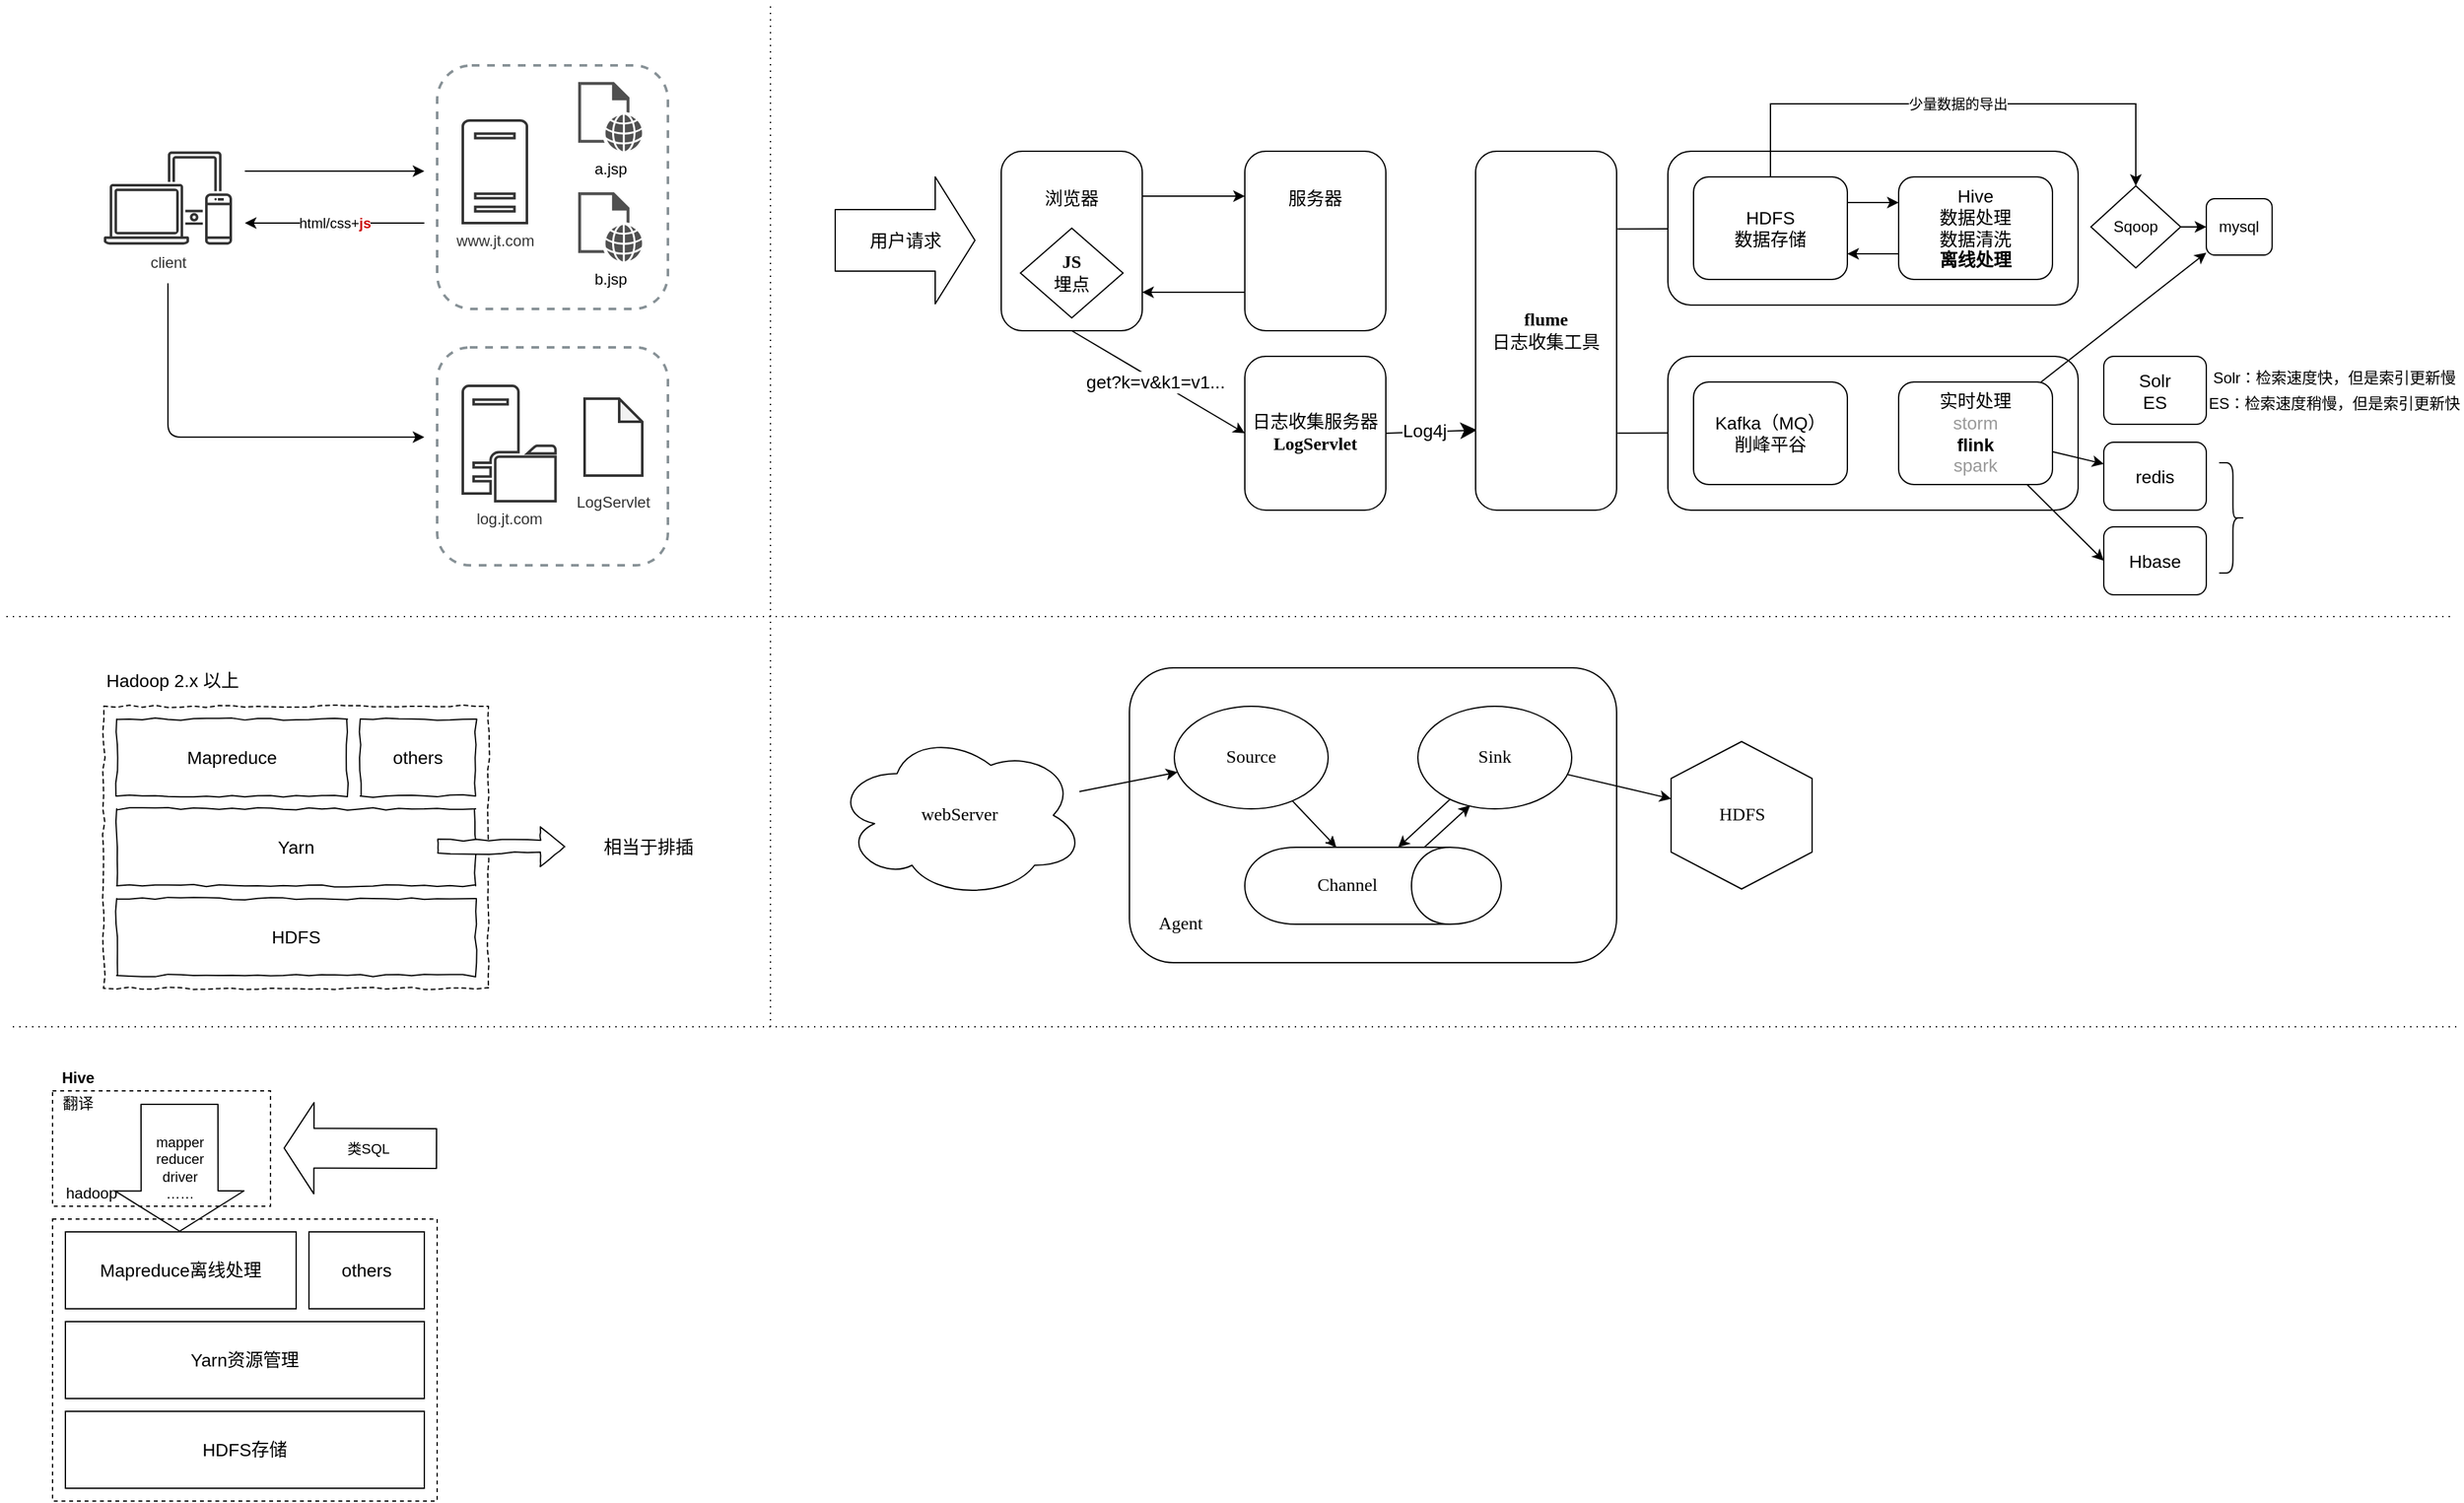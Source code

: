 <mxfile version="12.7.4" type="github" pages="3">
  <diagram id="cfbfceXpIu6t2mLNVUXp" name="第 1 页">
    <mxGraphModel dx="947" dy="578" grid="1" gridSize="10" guides="1" tooltips="1" connect="1" arrows="1" fold="1" page="1" pageScale="1" pageWidth="1920" pageHeight="1200" math="0" shadow="0">
      <root>
        <mxCell id="0" />
        <mxCell id="1" parent="0" />
        <mxCell id="2E9C-oRiKgwrVDnKCf8d-44" value="" style="rounded=0;whiteSpace=wrap;html=1;comic=0;dashed=1;" vertex="1" parent="1">
          <mxGeometry x="40" y="850" width="170" height="90" as="geometry" />
        </mxCell>
        <mxCell id="hn4-Lr6tndSpIhgOmaXY-10" value="" style="rounded=1;whiteSpace=wrap;html=1;strokeColor=#879196;strokeWidth=2;fillColor=none;dashed=1;fontColor=#333;" parent="1" vertex="1">
          <mxGeometry x="340" y="50" width="180" height="190" as="geometry" />
        </mxCell>
        <mxCell id="hn4-Lr6tndSpIhgOmaXY-13" value="" style="rounded=1;whiteSpace=wrap;html=1;strokeColor=#879196;strokeWidth=2;fillColor=none;dashed=1;fontColor=#333;" parent="1" vertex="1">
          <mxGeometry x="340" y="270" width="180" height="170" as="geometry" />
        </mxCell>
        <mxCell id="hn4-Lr6tndSpIhgOmaXY-3" value="client" style="outlineConnect=0;gradientColor=none;fontColor=#333;strokeColor=none;fillColor=#333;dashed=0;verticalLabelPosition=bottom;verticalAlign=top;align=center;html=1;fontSize=12;fontStyle=0;aspect=fixed;shape=mxgraph.aws4.illustration_devices;pointerEvents=1" parent="1" vertex="1">
          <mxGeometry x="80" y="117" width="100" height="73" as="geometry" />
        </mxCell>
        <mxCell id="hn4-Lr6tndSpIhgOmaXY-5" value="www.jt.com" style="pointerEvents=1;shadow=0;dashed=0;html=1;strokeColor=#333;fillColor=none;labelPosition=center;verticalLabelPosition=bottom;verticalAlign=top;outlineConnect=0;align=center;shape=mxgraph.office.servers.server_generic;strokeWidth=2;fontColor=#333;" parent="1" vertex="1">
          <mxGeometry x="360" y="93" width="50" height="80" as="geometry" />
        </mxCell>
        <mxCell id="hn4-Lr6tndSpIhgOmaXY-6" value="" style="endArrow=classic;html=1;" parent="1" edge="1">
          <mxGeometry width="50" height="50" relative="1" as="geometry">
            <mxPoint x="190" y="132.5" as="sourcePoint" />
            <mxPoint x="330" y="132.5" as="targetPoint" />
          </mxGeometry>
        </mxCell>
        <mxCell id="hn4-Lr6tndSpIhgOmaXY-7" value="log.jt.com" style="pointerEvents=1;shadow=0;dashed=0;html=1;strokeColor=#333;fillColor=none;labelPosition=center;verticalLabelPosition=bottom;verticalAlign=top;outlineConnect=0;align=center;shape=mxgraph.office.servers.file_server;strokeWidth=2;fontColor=#333;" parent="1" vertex="1">
          <mxGeometry x="360.0" y="300" width="72.32" height="90" as="geometry" />
        </mxCell>
        <mxCell id="hn4-Lr6tndSpIhgOmaXY-8" value="a.jsp" style="pointerEvents=1;shadow=0;dashed=0;html=1;strokeColor=none;fillColor=#505050;labelPosition=center;verticalLabelPosition=bottom;verticalAlign=top;outlineConnect=0;align=center;shape=mxgraph.office.concepts.web_page;" parent="1" vertex="1">
          <mxGeometry x="450" y="63" width="50" height="54" as="geometry" />
        </mxCell>
        <mxCell id="hn4-Lr6tndSpIhgOmaXY-9" value="b.jsp" style="pointerEvents=1;shadow=0;dashed=0;html=1;strokeColor=none;fillColor=#505050;labelPosition=center;verticalLabelPosition=bottom;verticalAlign=top;outlineConnect=0;align=center;shape=mxgraph.office.concepts.web_page;" parent="1" vertex="1">
          <mxGeometry x="450" y="149" width="50" height="54" as="geometry" />
        </mxCell>
        <mxCell id="hn4-Lr6tndSpIhgOmaXY-11" value="html/css+&lt;b&gt;&lt;font color=&quot;#cc0000&quot;&gt;js&lt;/font&gt;&lt;/b&gt;" style="endArrow=classic;html=1;" parent="1" edge="1">
          <mxGeometry width="50" height="50" relative="1" as="geometry">
            <mxPoint x="330" y="173" as="sourcePoint" />
            <mxPoint x="190" y="173" as="targetPoint" />
            <mxPoint as="offset" />
          </mxGeometry>
        </mxCell>
        <mxCell id="hn4-Lr6tndSpIhgOmaXY-12" value="" style="endArrow=classic;html=1;" parent="1" edge="1">
          <mxGeometry width="50" height="50" relative="1" as="geometry">
            <mxPoint x="130" y="220" as="sourcePoint" />
            <mxPoint x="330" y="340" as="targetPoint" />
            <Array as="points">
              <mxPoint x="130" y="340" />
            </Array>
          </mxGeometry>
        </mxCell>
        <mxCell id="hn4-Lr6tndSpIhgOmaXY-18" value="&lt;br&gt;&lt;br&gt;&lt;br&gt;&lt;br&gt;&lt;br&gt;&lt;br&gt;&lt;br&gt;LogServlet" style="shape=note;whiteSpace=wrap;html=1;backgroundOutline=1;darkOpacity=0.05;shadow=0;strokeColor=#333333;strokeWidth=2;fillColor=none;fontColor=#333;size=18;" parent="1" vertex="1">
          <mxGeometry x="455" y="310" width="45" height="60" as="geometry" />
        </mxCell>
        <mxCell id="W54uMN7NJSDBKbqZ157n-1" value="" style="rounded=1;whiteSpace=wrap;html=1;fontSize=14;" vertex="1" parent="1">
          <mxGeometry x="1300" y="277" width="320" height="120" as="geometry" />
        </mxCell>
        <mxCell id="W54uMN7NJSDBKbqZ157n-2" style="edgeStyle=none;rounded=0;comic=0;orthogonalLoop=1;jettySize=auto;html=1;fontSize=14;entryX=1.006;entryY=0.224;entryDx=0;entryDy=0;entryPerimeter=0;endArrow=none;endFill=0;" edge="1" parent="1" source="W54uMN7NJSDBKbqZ157n-3">
          <mxGeometry relative="1" as="geometry">
            <mxPoint x="1260.66" y="177.64" as="targetPoint" />
          </mxGeometry>
        </mxCell>
        <mxCell id="W54uMN7NJSDBKbqZ157n-3" value="" style="rounded=1;whiteSpace=wrap;html=1;fontSize=14;" vertex="1" parent="1">
          <mxGeometry x="1300" y="117" width="320" height="120" as="geometry" />
        </mxCell>
        <mxCell id="W54uMN7NJSDBKbqZ157n-4" value="" style="edgeStyle=orthogonalEdgeStyle;rounded=0;orthogonalLoop=1;jettySize=auto;html=1;fontSize=14;exitX=1;exitY=0.25;exitDx=0;exitDy=0;entryX=0;entryY=0.25;entryDx=0;entryDy=0;" edge="1" parent="1" source="W54uMN7NJSDBKbqZ157n-6" target="W54uMN7NJSDBKbqZ157n-8">
          <mxGeometry relative="1" as="geometry" />
        </mxCell>
        <mxCell id="W54uMN7NJSDBKbqZ157n-5" value="get?k=v&amp;amp;k1=v1..." style="rounded=0;orthogonalLoop=1;jettySize=auto;html=1;entryX=0;entryY=0.5;entryDx=0;entryDy=0;fontSize=14;exitX=0.5;exitY=1;exitDx=0;exitDy=0;" edge="1" parent="1" source="W54uMN7NJSDBKbqZ157n-6" target="W54uMN7NJSDBKbqZ157n-11">
          <mxGeometry x="-0.027" y="-1" relative="1" as="geometry">
            <mxPoint as="offset" />
          </mxGeometry>
        </mxCell>
        <mxCell id="W54uMN7NJSDBKbqZ157n-6" value="浏览器&lt;br&gt;&lt;br&gt;&lt;br&gt;&lt;br&gt;&lt;br&gt;" style="rounded=1;whiteSpace=wrap;html=1;fontSize=14;" vertex="1" parent="1">
          <mxGeometry x="780" y="117" width="110" height="140" as="geometry" />
        </mxCell>
        <mxCell id="W54uMN7NJSDBKbqZ157n-7" style="edgeStyle=orthogonalEdgeStyle;rounded=0;orthogonalLoop=1;jettySize=auto;html=1;fontSize=14;" edge="1" parent="1" source="W54uMN7NJSDBKbqZ157n-8">
          <mxGeometry relative="1" as="geometry">
            <mxPoint x="890" y="227" as="targetPoint" />
            <Array as="points">
              <mxPoint x="890" y="227" />
            </Array>
          </mxGeometry>
        </mxCell>
        <mxCell id="W54uMN7NJSDBKbqZ157n-8" value="服务器&lt;br&gt;&lt;br&gt;&lt;br&gt;&lt;br&gt;&lt;br&gt;" style="rounded=1;whiteSpace=wrap;html=1;fontSize=14;" vertex="1" parent="1">
          <mxGeometry x="970" y="117" width="110" height="140" as="geometry" />
        </mxCell>
        <mxCell id="W54uMN7NJSDBKbqZ157n-9" value="&lt;b&gt;&lt;font face=&quot;Lucida Console&quot;&gt;JS&lt;/font&gt;&lt;/b&gt;&lt;br&gt;埋点" style="rhombus;whiteSpace=wrap;html=1;fontSize=14;" vertex="1" parent="1">
          <mxGeometry x="795" y="177" width="80" height="70" as="geometry" />
        </mxCell>
        <mxCell id="W54uMN7NJSDBKbqZ157n-10" value="Log4j" style="edgeStyle=none;rounded=0;orthogonalLoop=1;jettySize=auto;html=1;fontSize=14;exitX=1;exitY=0.5;exitDx=0;exitDy=0;entryX=0.01;entryY=0.777;entryDx=0;entryDy=0;entryPerimeter=0;endWidth=28.514;endSize=10.034;" edge="1" parent="1" source="W54uMN7NJSDBKbqZ157n-11" target="W54uMN7NJSDBKbqZ157n-12">
          <mxGeometry x="-0.156" y="1" relative="1" as="geometry">
            <mxPoint x="1080" y="358" as="sourcePoint" />
            <mxPoint x="1140.66" y="357.72" as="targetPoint" />
            <mxPoint as="offset" />
          </mxGeometry>
        </mxCell>
        <mxCell id="W54uMN7NJSDBKbqZ157n-11" value="日志收集服务器&lt;br&gt;&lt;b&gt;&lt;font face=&quot;Lucida Console&quot;&gt;LogServlet&lt;/font&gt;&lt;/b&gt;" style="rounded=1;whiteSpace=wrap;html=1;fontSize=14;" vertex="1" parent="1">
          <mxGeometry x="970" y="277" width="110" height="120" as="geometry" />
        </mxCell>
        <mxCell id="W54uMN7NJSDBKbqZ157n-12" value="&lt;font face=&quot;Lucida Console&quot;&gt;&lt;b&gt;flume&lt;/b&gt;&lt;/font&gt;&lt;br&gt;日志收集工具" style="rounded=1;whiteSpace=wrap;html=1;fontSize=14;" vertex="1" parent="1">
          <mxGeometry x="1150" y="117" width="110" height="280" as="geometry" />
        </mxCell>
        <mxCell id="W54uMN7NJSDBKbqZ157n-14" value="" style="edgeStyle=none;rounded=0;comic=0;orthogonalLoop=1;jettySize=auto;html=1;fontSize=14;exitX=1;exitY=0.25;exitDx=0;exitDy=0;entryX=0;entryY=0.25;entryDx=0;entryDy=0;" edge="1" parent="1" source="W54uMN7NJSDBKbqZ157n-15" target="W54uMN7NJSDBKbqZ157n-16">
          <mxGeometry relative="1" as="geometry" />
        </mxCell>
        <mxCell id="2E9C-oRiKgwrVDnKCf8d-19" value="少量数据的导出" style="edgeStyle=elbowEdgeStyle;rounded=0;orthogonalLoop=1;jettySize=auto;html=1;entryX=0.5;entryY=0;entryDx=0;entryDy=0;exitX=0.5;exitY=0;exitDx=0;exitDy=0;" edge="1" parent="1" source="W54uMN7NJSDBKbqZ157n-15" target="2E9C-oRiKgwrVDnKCf8d-18">
          <mxGeometry relative="1" as="geometry">
            <Array as="points">
              <mxPoint x="1522" y="80" />
            </Array>
          </mxGeometry>
        </mxCell>
        <mxCell id="W54uMN7NJSDBKbqZ157n-15" value="HDFS&lt;br&gt;数据存储" style="rounded=1;whiteSpace=wrap;html=1;fontSize=14;" vertex="1" parent="1">
          <mxGeometry x="1320" y="137" width="120" height="80" as="geometry" />
        </mxCell>
        <mxCell id="2E9C-oRiKgwrVDnKCf8d-17" style="edgeStyle=none;rounded=0;orthogonalLoop=1;jettySize=auto;html=1;entryX=1;entryY=0.75;entryDx=0;entryDy=0;exitX=0;exitY=0.75;exitDx=0;exitDy=0;" edge="1" parent="1" source="W54uMN7NJSDBKbqZ157n-16" target="W54uMN7NJSDBKbqZ157n-15">
          <mxGeometry relative="1" as="geometry" />
        </mxCell>
        <mxCell id="W54uMN7NJSDBKbqZ157n-16" value="Hive&lt;br&gt;数据处理&lt;br&gt;数据清洗&lt;br&gt;&lt;b&gt;离线处理&lt;/b&gt;" style="rounded=1;whiteSpace=wrap;html=1;fontSize=14;" vertex="1" parent="1">
          <mxGeometry x="1480" y="137" width="120" height="80" as="geometry" />
        </mxCell>
        <mxCell id="W54uMN7NJSDBKbqZ157n-18" value="Kafka（MQ）&lt;br&gt;削峰平谷" style="rounded=1;whiteSpace=wrap;html=1;fontSize=14;" vertex="1" parent="1">
          <mxGeometry x="1320" y="297" width="120" height="80" as="geometry" />
        </mxCell>
        <mxCell id="W54uMN7NJSDBKbqZ157n-20" style="edgeStyle=none;rounded=0;comic=0;orthogonalLoop=1;jettySize=auto;html=1;fontSize=14;entryX=1.006;entryY=0.224;entryDx=0;entryDy=0;entryPerimeter=0;endArrow=none;endFill=0;" edge="1" parent="1">
          <mxGeometry relative="1" as="geometry">
            <mxPoint x="1260.66" y="336.89" as="targetPoint" />
            <mxPoint x="1300" y="336.764" as="sourcePoint" />
          </mxGeometry>
        </mxCell>
        <mxCell id="W54uMN7NJSDBKbqZ157n-21" value="用户请求" style="shape=flexArrow;endArrow=classic;html=1;fontSize=14;endWidth=50;endSize=10;width=48;" edge="1" parent="1">
          <mxGeometry width="50" height="50" relative="1" as="geometry">
            <mxPoint x="650" y="186.5" as="sourcePoint" />
            <mxPoint x="760" y="186.5" as="targetPoint" />
          </mxGeometry>
        </mxCell>
        <mxCell id="W54uMN7NJSDBKbqZ157n-22" value="mysql" style="rounded=1;whiteSpace=wrap;html=1;" vertex="1" parent="1">
          <mxGeometry x="1720" y="154" width="51.33" height="44" as="geometry" />
        </mxCell>
        <mxCell id="tuWvKt4FF0OUbdxy8NSD-1" value="" style="rounded=0;whiteSpace=wrap;html=1;fontSize=14;dashed=1;comic=1;" vertex="1" parent="1">
          <mxGeometry x="80" y="550" width="300" height="220" as="geometry" />
        </mxCell>
        <mxCell id="tuWvKt4FF0OUbdxy8NSD-2" value="HDFS" style="rounded=0;whiteSpace=wrap;html=1;fontSize=14;comic=1;" vertex="1" parent="1">
          <mxGeometry x="90" y="700" width="280" height="60" as="geometry" />
        </mxCell>
        <mxCell id="tuWvKt4FF0OUbdxy8NSD-3" value="Yarn" style="rounded=0;whiteSpace=wrap;html=1;fontSize=14;comic=1;" vertex="1" parent="1">
          <mxGeometry x="90" y="630" width="280" height="60" as="geometry" />
        </mxCell>
        <mxCell id="tuWvKt4FF0OUbdxy8NSD-4" value="Mapreduce" style="rounded=0;whiteSpace=wrap;html=1;fontSize=14;comic=1;" vertex="1" parent="1">
          <mxGeometry x="90" y="560" width="180" height="60" as="geometry" />
        </mxCell>
        <mxCell id="tuWvKt4FF0OUbdxy8NSD-5" value="others" style="rounded=0;whiteSpace=wrap;html=1;fontSize=14;comic=1;" vertex="1" parent="1">
          <mxGeometry x="280" y="560" width="90" height="60" as="geometry" />
        </mxCell>
        <mxCell id="tuWvKt4FF0OUbdxy8NSD-6" value="Hadoop 2.x 以上" style="text;html=1;strokeColor=none;fillColor=none;align=left;verticalAlign=middle;whiteSpace=wrap;rounded=0;fontSize=14;comic=1;" vertex="1" parent="1">
          <mxGeometry x="80" y="520" width="119" height="20" as="geometry" />
        </mxCell>
        <mxCell id="tuWvKt4FF0OUbdxy8NSD-7" value="" style="shape=flexArrow;endArrow=classic;html=1;fontSize=14;fillColor=#ffffff;comic=1;" edge="1" parent="1">
          <mxGeometry width="50" height="50" relative="1" as="geometry">
            <mxPoint x="340" y="659.5" as="sourcePoint" />
            <mxPoint x="440" y="659.5" as="targetPoint" />
          </mxGeometry>
        </mxCell>
        <mxCell id="tuWvKt4FF0OUbdxy8NSD-8" value="相当于排插" style="text;html=1;strokeColor=none;fillColor=none;align=center;verticalAlign=middle;whiteSpace=wrap;rounded=0;fontSize=14;comic=1;" vertex="1" parent="1">
          <mxGeometry x="460" y="645" width="90" height="30" as="geometry" />
        </mxCell>
        <mxCell id="2E9C-oRiKgwrVDnKCf8d-1" value="" style="rounded=1;whiteSpace=wrap;html=1;fontSize=14;comic=0;fontFamily=Comic Sans MS;" vertex="1" parent="1">
          <mxGeometry x="880" y="520" width="380" height="230" as="geometry" />
        </mxCell>
        <mxCell id="2E9C-oRiKgwrVDnKCf8d-2" style="rounded=0;comic=0;orthogonalLoop=1;jettySize=auto;html=1;fontSize=14;fontFamily=Comic Sans MS;" edge="1" parent="1" source="2E9C-oRiKgwrVDnKCf8d-3" target="2E9C-oRiKgwrVDnKCf8d-5">
          <mxGeometry relative="1" as="geometry" />
        </mxCell>
        <mxCell id="2E9C-oRiKgwrVDnKCf8d-3" value="webServer" style="ellipse;shape=cloud;whiteSpace=wrap;html=1;fontSize=14;comic=1;fontFamily=Comic Sans MS;" vertex="1" parent="1">
          <mxGeometry x="650" y="570" width="195" height="130" as="geometry" />
        </mxCell>
        <mxCell id="2E9C-oRiKgwrVDnKCf8d-4" style="edgeStyle=none;rounded=0;comic=1;orthogonalLoop=1;jettySize=auto;html=1;fontFamily=Comic Sans MS;fontSize=14;" edge="1" parent="1" source="2E9C-oRiKgwrVDnKCf8d-5" target="2E9C-oRiKgwrVDnKCf8d-11">
          <mxGeometry relative="1" as="geometry" />
        </mxCell>
        <mxCell id="2E9C-oRiKgwrVDnKCf8d-5" value="Source" style="ellipse;whiteSpace=wrap;html=1;fontSize=14;fontFamily=Comic Sans MS;" vertex="1" parent="1">
          <mxGeometry x="915" y="550" width="120" height="80" as="geometry" />
        </mxCell>
        <mxCell id="2E9C-oRiKgwrVDnKCf8d-6" style="rounded=0;comic=0;orthogonalLoop=1;jettySize=auto;html=1;fontFamily=Comic Sans MS;fontSize=14;entryX=0.001;entryY=0.402;entryDx=0;entryDy=0;entryPerimeter=0;" edge="1" parent="1" source="2E9C-oRiKgwrVDnKCf8d-8" target="2E9C-oRiKgwrVDnKCf8d-11">
          <mxGeometry relative="1" as="geometry" />
        </mxCell>
        <mxCell id="2E9C-oRiKgwrVDnKCf8d-7" style="edgeStyle=none;rounded=0;comic=0;orthogonalLoop=1;jettySize=auto;html=1;fontFamily=Comic Sans MS;fontSize=14;" edge="1" parent="1" source="2E9C-oRiKgwrVDnKCf8d-8" target="2E9C-oRiKgwrVDnKCf8d-9">
          <mxGeometry relative="1" as="geometry" />
        </mxCell>
        <mxCell id="2E9C-oRiKgwrVDnKCf8d-8" value="Sink" style="ellipse;whiteSpace=wrap;html=1;fontSize=14;comic=1;fontFamily=Comic Sans MS;" vertex="1" parent="1">
          <mxGeometry x="1105" y="550" width="120" height="80" as="geometry" />
        </mxCell>
        <mxCell id="2E9C-oRiKgwrVDnKCf8d-9" value="HDFS" style="shape=hexagon;perimeter=hexagonPerimeter2;whiteSpace=wrap;html=1;fontSize=14;rotation=90;horizontal=0;comic=0;fontFamily=Comic Sans MS;" vertex="1" parent="1">
          <mxGeometry x="1300" y="580" width="115" height="110" as="geometry" />
        </mxCell>
        <mxCell id="2E9C-oRiKgwrVDnKCf8d-10" style="rounded=0;comic=0;orthogonalLoop=1;jettySize=auto;html=1;fontFamily=Comic Sans MS;fontSize=14;entryX=0.34;entryY=0.965;entryDx=0;entryDy=0;entryPerimeter=0;exitX=0;exitY=0.3;exitDx=0;exitDy=0;" edge="1" parent="1" source="2E9C-oRiKgwrVDnKCf8d-11" target="2E9C-oRiKgwrVDnKCf8d-8">
          <mxGeometry relative="1" as="geometry" />
        </mxCell>
        <mxCell id="2E9C-oRiKgwrVDnKCf8d-11" value="Channel" style="shape=cylinder;whiteSpace=wrap;html=1;boundedLbl=1;backgroundOutline=1;fontSize=14;rotation=90;horizontal=0;fontFamily=Comic Sans MS;" vertex="1" parent="1">
          <mxGeometry x="1040" y="590" width="60" height="200" as="geometry" />
        </mxCell>
        <mxCell id="2E9C-oRiKgwrVDnKCf8d-12" value="Agent" style="text;html=1;strokeColor=none;fillColor=none;align=center;verticalAlign=middle;whiteSpace=wrap;rounded=0;fontSize=14;fontFamily=Comic Sans MS;" vertex="1" parent="1">
          <mxGeometry x="900" y="710" width="40" height="20" as="geometry" />
        </mxCell>
        <mxCell id="2E9C-oRiKgwrVDnKCf8d-13" value="" style="endArrow=none;dashed=1;html=1;dashPattern=1 4;" edge="1" parent="1">
          <mxGeometry width="50" height="50" relative="1" as="geometry">
            <mxPoint x="600" y="800" as="sourcePoint" />
            <mxPoint x="600" as="targetPoint" />
          </mxGeometry>
        </mxCell>
        <mxCell id="2E9C-oRiKgwrVDnKCf8d-14" value="" style="endArrow=none;dashed=1;html=1;dashPattern=1 4;" edge="1" parent="1">
          <mxGeometry width="50" height="50" relative="1" as="geometry">
            <mxPoint x="1910" y="480" as="sourcePoint" />
            <mxPoint y="480" as="targetPoint" />
          </mxGeometry>
        </mxCell>
        <mxCell id="2E9C-oRiKgwrVDnKCf8d-15" value="" style="endArrow=none;dashed=1;html=1;dashPattern=1 4;" edge="1" parent="1">
          <mxGeometry width="50" height="50" relative="1" as="geometry">
            <mxPoint x="1915" y="800" as="sourcePoint" />
            <mxPoint x="5" y="800" as="targetPoint" />
          </mxGeometry>
        </mxCell>
        <mxCell id="2E9C-oRiKgwrVDnKCf8d-20" style="edgeStyle=elbowEdgeStyle;rounded=0;orthogonalLoop=1;jettySize=auto;html=1;" edge="1" parent="1" source="2E9C-oRiKgwrVDnKCf8d-18" target="W54uMN7NJSDBKbqZ157n-22">
          <mxGeometry relative="1" as="geometry" />
        </mxCell>
        <mxCell id="2E9C-oRiKgwrVDnKCf8d-18" value="Sqoop" style="rhombus;whiteSpace=wrap;html=1;" vertex="1" parent="1">
          <mxGeometry x="1630" y="144" width="70" height="64" as="geometry" />
        </mxCell>
        <mxCell id="2E9C-oRiKgwrVDnKCf8d-31" style="rounded=0;orthogonalLoop=1;jettySize=auto;html=1;" edge="1" parent="1" source="2E9C-oRiKgwrVDnKCf8d-22" target="2E9C-oRiKgwrVDnKCf8d-30">
          <mxGeometry relative="1" as="geometry" />
        </mxCell>
        <mxCell id="2E9C-oRiKgwrVDnKCf8d-32" style="edgeStyle=none;rounded=0;orthogonalLoop=1;jettySize=auto;html=1;" edge="1" parent="1" source="2E9C-oRiKgwrVDnKCf8d-22" target="W54uMN7NJSDBKbqZ157n-22">
          <mxGeometry relative="1" as="geometry" />
        </mxCell>
        <mxCell id="2E9C-oRiKgwrVDnKCf8d-34" style="edgeStyle=none;rounded=0;orthogonalLoop=1;jettySize=auto;html=1;entryX=0;entryY=0.5;entryDx=0;entryDy=0;" edge="1" parent="1" source="2E9C-oRiKgwrVDnKCf8d-22" target="2E9C-oRiKgwrVDnKCf8d-33">
          <mxGeometry relative="1" as="geometry" />
        </mxCell>
        <mxCell id="2E9C-oRiKgwrVDnKCf8d-22" value="实时处理&lt;br&gt;&lt;font color=&quot;#999999&quot;&gt;storm&lt;/font&gt;&lt;br&gt;&lt;b&gt;flink&lt;/b&gt;&lt;br&gt;&lt;font color=&quot;#999999&quot;&gt;spark&lt;/font&gt;" style="rounded=1;whiteSpace=wrap;html=1;fontSize=14;" vertex="1" parent="1">
          <mxGeometry x="1480" y="297" width="120" height="80" as="geometry" />
        </mxCell>
        <mxCell id="2E9C-oRiKgwrVDnKCf8d-24" value="Solr&lt;br&gt;ES" style="rounded=1;whiteSpace=wrap;html=1;fontSize=14;" vertex="1" parent="1">
          <mxGeometry x="1640" y="277" width="80" height="53" as="geometry" />
        </mxCell>
        <mxCell id="2E9C-oRiKgwrVDnKCf8d-25" value="Solr：检索速度快，但是索引更新慢" style="text;html=1;strokeColor=none;fillColor=none;align=center;verticalAlign=middle;whiteSpace=wrap;rounded=0;" vertex="1" parent="1">
          <mxGeometry x="1720" y="283.5" width="200" height="20" as="geometry" />
        </mxCell>
        <mxCell id="2E9C-oRiKgwrVDnKCf8d-28" value="ES：检索速度稍慢，但是索引更新快" style="text;html=1;strokeColor=none;fillColor=none;align=center;verticalAlign=middle;whiteSpace=wrap;rounded=0;" vertex="1" parent="1">
          <mxGeometry x="1720" y="303.5" width="200" height="20" as="geometry" />
        </mxCell>
        <mxCell id="2E9C-oRiKgwrVDnKCf8d-30" value="redis" style="rounded=1;whiteSpace=wrap;html=1;fontSize=14;" vertex="1" parent="1">
          <mxGeometry x="1640" y="344" width="80" height="53" as="geometry" />
        </mxCell>
        <mxCell id="2E9C-oRiKgwrVDnKCf8d-33" value="Hbase" style="rounded=1;whiteSpace=wrap;html=1;fontSize=14;" vertex="1" parent="1">
          <mxGeometry x="1640" y="410" width="80" height="53" as="geometry" />
        </mxCell>
        <mxCell id="2E9C-oRiKgwrVDnKCf8d-35" value="" style="shape=curlyBracket;whiteSpace=wrap;html=1;rounded=1;size=0.462;rotation=-180;" vertex="1" parent="1">
          <mxGeometry x="1730" y="360" width="20" height="86" as="geometry" />
        </mxCell>
        <mxCell id="2E9C-oRiKgwrVDnKCf8d-36" value="" style="rounded=0;whiteSpace=wrap;html=1;fontSize=14;dashed=1;comic=0;" vertex="1" parent="1">
          <mxGeometry x="40" y="950" width="300" height="220" as="geometry" />
        </mxCell>
        <mxCell id="2E9C-oRiKgwrVDnKCf8d-37" value="HDFS存储" style="rounded=0;whiteSpace=wrap;html=1;fontSize=14;comic=0;" vertex="1" parent="1">
          <mxGeometry x="50" y="1100" width="280" height="60" as="geometry" />
        </mxCell>
        <mxCell id="2E9C-oRiKgwrVDnKCf8d-38" value="Yarn资源管理" style="rounded=0;whiteSpace=wrap;html=1;fontSize=14;comic=0;" vertex="1" parent="1">
          <mxGeometry x="50" y="1030" width="280" height="60" as="geometry" />
        </mxCell>
        <mxCell id="2E9C-oRiKgwrVDnKCf8d-39" value="Mapreduce离线处理" style="rounded=0;whiteSpace=wrap;html=1;fontSize=14;comic=0;" vertex="1" parent="1">
          <mxGeometry x="50" y="960" width="180" height="60" as="geometry" />
        </mxCell>
        <mxCell id="2E9C-oRiKgwrVDnKCf8d-40" value="others" style="rounded=0;whiteSpace=wrap;html=1;fontSize=14;comic=0;" vertex="1" parent="1">
          <mxGeometry x="240" y="960" width="90" height="60" as="geometry" />
        </mxCell>
        <mxCell id="2E9C-oRiKgwrVDnKCf8d-42" value="mapper&lt;br&gt;reducer&lt;br&gt;driver&lt;br&gt;……&lt;br&gt;" style="shape=flexArrow;endArrow=classic;html=1;endWidth=39.31;endSize=10.138;width=60;labelBackgroundColor=none;" edge="1" parent="1">
          <mxGeometry width="50" height="50" relative="1" as="geometry">
            <mxPoint x="139" y="860" as="sourcePoint" />
            <mxPoint x="139.16" y="960" as="targetPoint" />
          </mxGeometry>
        </mxCell>
        <mxCell id="2E9C-oRiKgwrVDnKCf8d-45" value="Hive" style="text;html=1;strokeColor=none;fillColor=none;align=center;verticalAlign=middle;whiteSpace=wrap;rounded=0;dashed=1;comic=0;fontStyle=1" vertex="1" parent="1">
          <mxGeometry x="40" y="830" width="40" height="20" as="geometry" />
        </mxCell>
        <mxCell id="2E9C-oRiKgwrVDnKCf8d-46" value="hadoop" style="text;html=1;align=center;verticalAlign=middle;resizable=0;points=[];autosize=1;" vertex="1" parent="1">
          <mxGeometry x="40" y="920" width="60" height="20" as="geometry" />
        </mxCell>
        <mxCell id="2E9C-oRiKgwrVDnKCf8d-47" value="翻译" style="text;html=1;strokeColor=none;fillColor=none;align=center;verticalAlign=middle;whiteSpace=wrap;rounded=0;dashed=1;comic=0;" vertex="1" parent="1">
          <mxGeometry x="40" y="850" width="40" height="20" as="geometry" />
        </mxCell>
        <mxCell id="2E9C-oRiKgwrVDnKCf8d-48" value="类SQL" style="shape=flexArrow;endArrow=classic;html=1;endWidth=39.12;endSize=7.407;width=31.034;labelBackgroundColor=none;" edge="1" parent="1">
          <mxGeometry x="-0.09" width="50" height="50" relative="1" as="geometry">
            <mxPoint x="340" y="895" as="sourcePoint" />
            <mxPoint x="220.16" y="894.66" as="targetPoint" />
            <mxPoint as="offset" />
          </mxGeometry>
        </mxCell>
      </root>
    </mxGraphModel>
  </diagram>
  <diagram id="eFa5hQdMBKlKPxvFbkuM" name="第 2 页">
    <mxGraphModel dx="1662" dy="838" grid="1" gridSize="10" guides="1" tooltips="1" connect="1" arrows="1" fold="1" page="1" pageScale="1" pageWidth="1920" pageHeight="1200" math="0" shadow="0">
      <root>
        <mxCell id="J1c8BSzoJTzlrFZl3jKa-0" />
        <mxCell id="J1c8BSzoJTzlrFZl3jKa-1" parent="J1c8BSzoJTzlrFZl3jKa-0" />
        <mxCell id="J1c8BSzoJTzlrFZl3jKa-21" value="" style="rounded=1;whiteSpace=wrap;html=1;fontSize=14;" parent="J1c8BSzoJTzlrFZl3jKa-1" vertex="1">
          <mxGeometry x="720" y="320" width="320" height="120" as="geometry" />
        </mxCell>
        <mxCell id="J1c8BSzoJTzlrFZl3jKa-22" style="edgeStyle=none;rounded=0;comic=0;orthogonalLoop=1;jettySize=auto;html=1;fontSize=14;entryX=1.006;entryY=0.224;entryDx=0;entryDy=0;entryPerimeter=0;endArrow=none;endFill=0;" parent="J1c8BSzoJTzlrFZl3jKa-1" source="J1c8BSzoJTzlrFZl3jKa-20" edge="1">
          <mxGeometry relative="1" as="geometry">
            <mxPoint x="680.66" y="220.64" as="targetPoint" />
          </mxGeometry>
        </mxCell>
        <mxCell id="J1c8BSzoJTzlrFZl3jKa-20" value="" style="rounded=1;whiteSpace=wrap;html=1;fontSize=14;" parent="J1c8BSzoJTzlrFZl3jKa-1" vertex="1">
          <mxGeometry x="720" y="160" width="320" height="120" as="geometry" />
        </mxCell>
        <mxCell id="J1c8BSzoJTzlrFZl3jKa-5" value="" style="edgeStyle=orthogonalEdgeStyle;rounded=0;orthogonalLoop=1;jettySize=auto;html=1;fontSize=14;exitX=1;exitY=0.25;exitDx=0;exitDy=0;entryX=0;entryY=0.25;entryDx=0;entryDy=0;" parent="J1c8BSzoJTzlrFZl3jKa-1" source="J1c8BSzoJTzlrFZl3jKa-2" target="J1c8BSzoJTzlrFZl3jKa-4" edge="1">
          <mxGeometry relative="1" as="geometry" />
        </mxCell>
        <mxCell id="J1c8BSzoJTzlrFZl3jKa-9" value="get?k=v&amp;amp;k1=v1..." style="rounded=0;orthogonalLoop=1;jettySize=auto;html=1;entryX=0;entryY=0.5;entryDx=0;entryDy=0;fontSize=14;exitX=0.5;exitY=1;exitDx=0;exitDy=0;" parent="J1c8BSzoJTzlrFZl3jKa-1" source="J1c8BSzoJTzlrFZl3jKa-2" target="J1c8BSzoJTzlrFZl3jKa-7" edge="1">
          <mxGeometry x="-0.027" y="-1" relative="1" as="geometry">
            <mxPoint as="offset" />
          </mxGeometry>
        </mxCell>
        <mxCell id="J1c8BSzoJTzlrFZl3jKa-2" value="浏览器&lt;br&gt;&lt;br&gt;&lt;br&gt;&lt;br&gt;&lt;br&gt;" style="rounded=1;whiteSpace=wrap;html=1;fontSize=14;" parent="J1c8BSzoJTzlrFZl3jKa-1" vertex="1">
          <mxGeometry x="200" y="160" width="110" height="140" as="geometry" />
        </mxCell>
        <mxCell id="J1c8BSzoJTzlrFZl3jKa-6" style="edgeStyle=orthogonalEdgeStyle;rounded=0;orthogonalLoop=1;jettySize=auto;html=1;fontSize=14;" parent="J1c8BSzoJTzlrFZl3jKa-1" source="J1c8BSzoJTzlrFZl3jKa-4" edge="1">
          <mxGeometry relative="1" as="geometry">
            <mxPoint x="310" y="270" as="targetPoint" />
            <Array as="points">
              <mxPoint x="310" y="270" />
            </Array>
          </mxGeometry>
        </mxCell>
        <mxCell id="J1c8BSzoJTzlrFZl3jKa-4" value="服务器&lt;br&gt;&lt;br&gt;&lt;br&gt;&lt;br&gt;&lt;br&gt;" style="rounded=1;whiteSpace=wrap;html=1;fontSize=14;" parent="J1c8BSzoJTzlrFZl3jKa-1" vertex="1">
          <mxGeometry x="390" y="160" width="110" height="140" as="geometry" />
        </mxCell>
        <mxCell id="J1c8BSzoJTzlrFZl3jKa-3" value="&lt;b&gt;&lt;font face=&quot;Lucida Console&quot;&gt;JS&lt;/font&gt;&lt;/b&gt;&lt;br&gt;埋点" style="rhombus;whiteSpace=wrap;html=1;fontSize=14;" parent="J1c8BSzoJTzlrFZl3jKa-1" vertex="1">
          <mxGeometry x="215" y="220" width="80" height="70" as="geometry" />
        </mxCell>
        <mxCell id="J1c8BSzoJTzlrFZl3jKa-11" value="Log4j" style="edgeStyle=none;rounded=0;orthogonalLoop=1;jettySize=auto;html=1;fontSize=14;exitX=1;exitY=0.5;exitDx=0;exitDy=0;entryX=0.01;entryY=0.777;entryDx=0;entryDy=0;entryPerimeter=0;endWidth=28.514;endSize=10.034;" parent="J1c8BSzoJTzlrFZl3jKa-1" source="J1c8BSzoJTzlrFZl3jKa-7" target="J1c8BSzoJTzlrFZl3jKa-10" edge="1">
          <mxGeometry x="-0.156" y="1" relative="1" as="geometry">
            <mxPoint x="500" y="401" as="sourcePoint" />
            <mxPoint x="560.66" y="400.72" as="targetPoint" />
            <mxPoint as="offset" />
          </mxGeometry>
        </mxCell>
        <mxCell id="J1c8BSzoJTzlrFZl3jKa-7" value="日志收集服务器&lt;br&gt;&lt;b&gt;&lt;font face=&quot;Lucida Console&quot;&gt;LogServlet&lt;/font&gt;&lt;/b&gt;" style="rounded=1;whiteSpace=wrap;html=1;fontSize=14;" parent="J1c8BSzoJTzlrFZl3jKa-1" vertex="1">
          <mxGeometry x="390" y="320" width="110" height="120" as="geometry" />
        </mxCell>
        <mxCell id="J1c8BSzoJTzlrFZl3jKa-10" value="&lt;font face=&quot;Lucida Console&quot;&gt;&lt;b&gt;flume&lt;/b&gt;&lt;/font&gt;&lt;br&gt;日志收集工具" style="rounded=1;whiteSpace=wrap;html=1;fontSize=14;" parent="J1c8BSzoJTzlrFZl3jKa-1" vertex="1">
          <mxGeometry x="570" y="160" width="110" height="280" as="geometry" />
        </mxCell>
        <mxCell id="J1c8BSzoJTzlrFZl3jKa-8" value="xx网站，用户日志流量分析系统" style="text;html=1;strokeColor=none;fillColor=none;align=center;verticalAlign=middle;whiteSpace=wrap;rounded=0;fontSize=14;" parent="J1c8BSzoJTzlrFZl3jKa-1" vertex="1">
          <mxGeometry x="430" y="80" width="220" height="20" as="geometry" />
        </mxCell>
        <mxCell id="J1c8BSzoJTzlrFZl3jKa-16" value="" style="edgeStyle=none;rounded=0;comic=0;orthogonalLoop=1;jettySize=auto;html=1;fontSize=14;" parent="J1c8BSzoJTzlrFZl3jKa-1" source="J1c8BSzoJTzlrFZl3jKa-14" target="J1c8BSzoJTzlrFZl3jKa-15" edge="1">
          <mxGeometry relative="1" as="geometry" />
        </mxCell>
        <mxCell id="J1c8BSzoJTzlrFZl3jKa-14" value="HDFS&lt;br&gt;数据存储" style="rounded=1;whiteSpace=wrap;html=1;fontSize=14;" parent="J1c8BSzoJTzlrFZl3jKa-1" vertex="1">
          <mxGeometry x="740" y="180" width="120" height="80" as="geometry" />
        </mxCell>
        <mxCell id="J1c8BSzoJTzlrFZl3jKa-15" value="Hive&lt;br&gt;数据处理&lt;br&gt;数据清洗" style="rounded=1;whiteSpace=wrap;html=1;fontSize=14;" parent="J1c8BSzoJTzlrFZl3jKa-1" vertex="1">
          <mxGeometry x="900" y="180" width="120" height="80" as="geometry" />
        </mxCell>
        <mxCell id="J1c8BSzoJTzlrFZl3jKa-17" value="" style="edgeStyle=none;rounded=0;comic=0;orthogonalLoop=1;jettySize=auto;html=1;fontSize=14;" parent="J1c8BSzoJTzlrFZl3jKa-1" source="J1c8BSzoJTzlrFZl3jKa-18" target="J1c8BSzoJTzlrFZl3jKa-19" edge="1">
          <mxGeometry relative="1" as="geometry" />
        </mxCell>
        <mxCell id="J1c8BSzoJTzlrFZl3jKa-18" value="Kafka&lt;br&gt;削峰平谷" style="rounded=1;whiteSpace=wrap;html=1;fontSize=14;" parent="J1c8BSzoJTzlrFZl3jKa-1" vertex="1">
          <mxGeometry x="740" y="340" width="120" height="80" as="geometry" />
        </mxCell>
        <mxCell id="J1c8BSzoJTzlrFZl3jKa-19" value="Storm&lt;br&gt;实时分析" style="rounded=1;whiteSpace=wrap;html=1;fontSize=14;" parent="J1c8BSzoJTzlrFZl3jKa-1" vertex="1">
          <mxGeometry x="900" y="340" width="120" height="80" as="geometry" />
        </mxCell>
        <mxCell id="J1c8BSzoJTzlrFZl3jKa-23" style="edgeStyle=none;rounded=0;comic=0;orthogonalLoop=1;jettySize=auto;html=1;fontSize=14;entryX=1.006;entryY=0.224;entryDx=0;entryDy=0;entryPerimeter=0;endArrow=none;endFill=0;" parent="J1c8BSzoJTzlrFZl3jKa-1" edge="1">
          <mxGeometry relative="1" as="geometry">
            <mxPoint x="680.66" y="379.89" as="targetPoint" />
            <mxPoint x="720" y="379.764" as="sourcePoint" />
          </mxGeometry>
        </mxCell>
        <mxCell id="J1c8BSzoJTzlrFZl3jKa-24" value="用户请求" style="shape=flexArrow;endArrow=classic;html=1;fontSize=14;endWidth=50;endSize=10;width=48;" parent="J1c8BSzoJTzlrFZl3jKa-1" edge="1">
          <mxGeometry width="50" height="50" relative="1" as="geometry">
            <mxPoint x="70" y="229.5" as="sourcePoint" />
            <mxPoint x="180" y="229.5" as="targetPoint" />
          </mxGeometry>
        </mxCell>
        <mxCell id="Gh8Un5y7zo_pBvsX2O9P-0" value="mysql" style="rounded=1;whiteSpace=wrap;html=1;" parent="J1c8BSzoJTzlrFZl3jKa-1" vertex="1">
          <mxGeometry x="1060" y="160" width="70" height="60" as="geometry" />
        </mxCell>
        <mxCell id="Gh8Un5y7zo_pBvsX2O9P-1" value="HDFS" style="rounded=1;whiteSpace=wrap;html=1;" parent="J1c8BSzoJTzlrFZl3jKa-1" vertex="1">
          <mxGeometry x="1060" y="230" width="70" height="60" as="geometry" />
        </mxCell>
        <mxCell id="Gh8Un5y7zo_pBvsX2O9P-2" value="Hbase" style="rounded=1;whiteSpace=wrap;html=1;" parent="J1c8BSzoJTzlrFZl3jKa-1" vertex="1">
          <mxGeometry x="1060" y="310" width="70" height="60" as="geometry" />
        </mxCell>
        <mxCell id="Gh8Un5y7zo_pBvsX2O9P-3" value="ES" style="rounded=1;whiteSpace=wrap;html=1;" parent="J1c8BSzoJTzlrFZl3jKa-1" vertex="1">
          <mxGeometry x="1060" y="380" width="70" height="60" as="geometry" />
        </mxCell>
        <mxCell id="Gh8Un5y7zo_pBvsX2O9P-4" value="&lt;font face=&quot;Lucida Console&quot;&gt;&lt;b&gt;页面展示&lt;br&gt;&lt;/b&gt;&lt;/font&gt;" style="rounded=1;whiteSpace=wrap;html=1;fontSize=14;" parent="J1c8BSzoJTzlrFZl3jKa-1" vertex="1">
          <mxGeometry x="1150" y="160" width="110" height="280" as="geometry" />
        </mxCell>
      </root>
    </mxGraphModel>
  </diagram>
  <diagram id="-x5ESsGJ6nBgeeIvhouO" name="第 3 页">
    <mxGraphModel dx="1662" dy="838" grid="1" gridSize="10" guides="1" tooltips="1" connect="1" arrows="1" fold="1" page="1" pageScale="1" pageWidth="1920" pageHeight="1200" math="0" shadow="0">
      <root>
        <mxCell id="J5kQjMDADL3qx16qqYzx-0" />
        <mxCell id="J5kQjMDADL3qx16qqYzx-1" parent="J5kQjMDADL3qx16qqYzx-0" />
      </root>
    </mxGraphModel>
  </diagram>
</mxfile>
